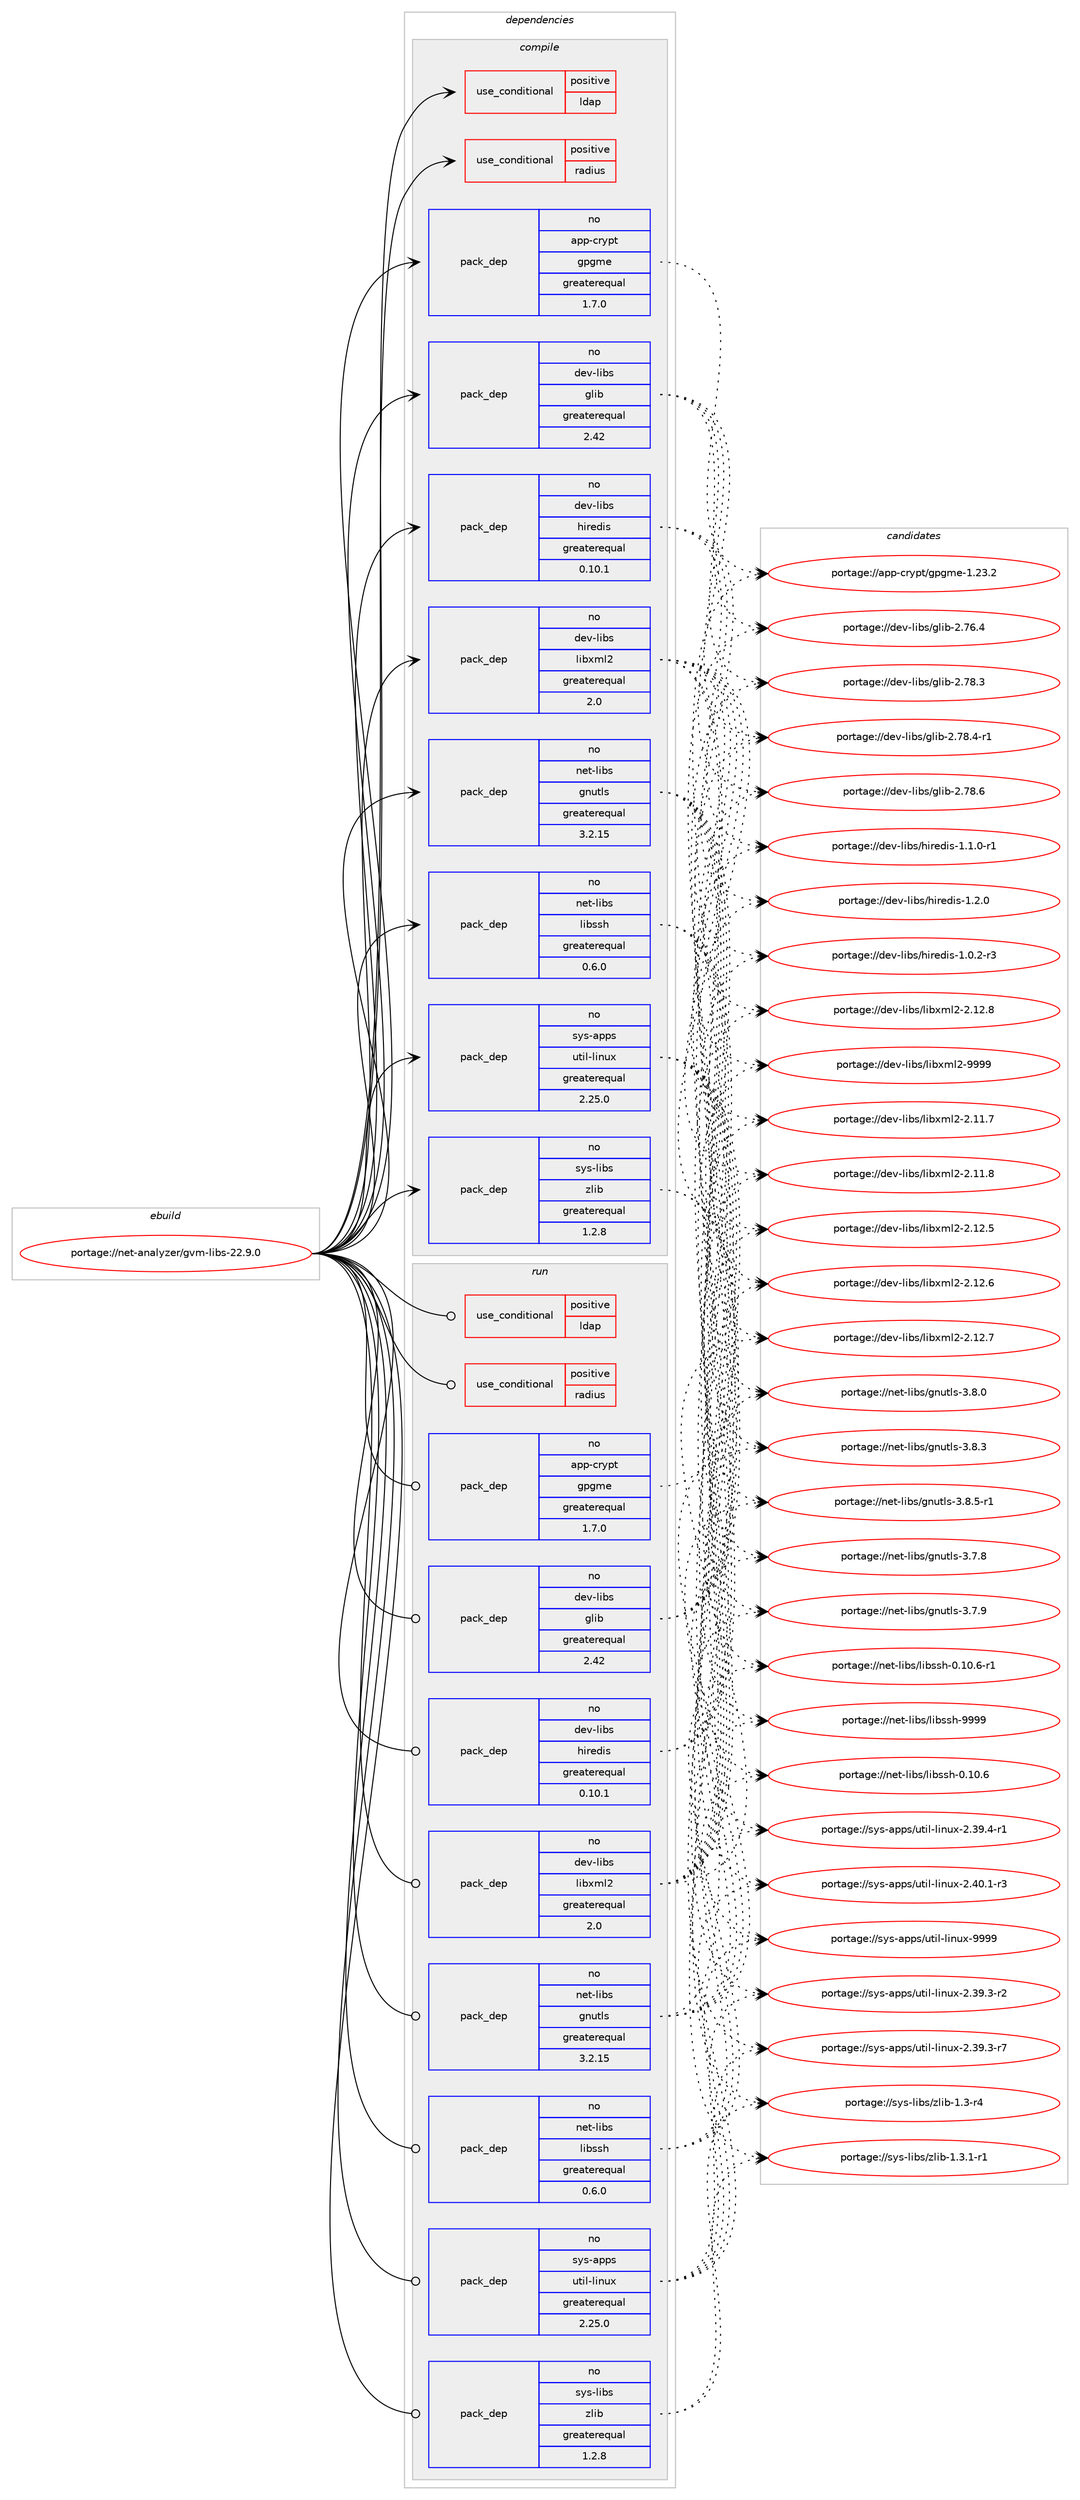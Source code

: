 digraph prolog {

# *************
# Graph options
# *************

newrank=true;
concentrate=true;
compound=true;
graph [rankdir=LR,fontname=Helvetica,fontsize=10,ranksep=1.5];#, ranksep=2.5, nodesep=0.2];
edge  [arrowhead=vee];
node  [fontname=Helvetica,fontsize=10];

# **********
# The ebuild
# **********

subgraph cluster_leftcol {
color=gray;
rank=same;
label=<<i>ebuild</i>>;
id [label="portage://net-analyzer/gvm-libs-22.9.0", color=red, width=4, href="../net-analyzer/gvm-libs-22.9.0.svg"];
}

# ****************
# The dependencies
# ****************

subgraph cluster_midcol {
color=gray;
label=<<i>dependencies</i>>;
subgraph cluster_compile {
fillcolor="#eeeeee";
style=filled;
label=<<i>compile</i>>;
subgraph cond84676 {
dependency173419 [label=<<TABLE BORDER="0" CELLBORDER="1" CELLSPACING="0" CELLPADDING="4"><TR><TD ROWSPAN="3" CELLPADDING="10">use_conditional</TD></TR><TR><TD>positive</TD></TR><TR><TD>ldap</TD></TR></TABLE>>, shape=none, color=red];
# *** BEGIN UNKNOWN DEPENDENCY TYPE (TODO) ***
# dependency173419 -> package_dependency(portage://net-analyzer/gvm-libs-22.9.0,install,no,net-nds,openldap,none,[,,],any_same_slot,[])
# *** END UNKNOWN DEPENDENCY TYPE (TODO) ***

}
id:e -> dependency173419:w [weight=20,style="solid",arrowhead="vee"];
subgraph cond84677 {
dependency173420 [label=<<TABLE BORDER="0" CELLBORDER="1" CELLSPACING="0" CELLPADDING="4"><TR><TD ROWSPAN="3" CELLPADDING="10">use_conditional</TD></TR><TR><TD>positive</TD></TR><TR><TD>radius</TD></TR></TABLE>>, shape=none, color=red];
# *** BEGIN UNKNOWN DEPENDENCY TYPE (TODO) ***
# dependency173420 -> package_dependency(portage://net-analyzer/gvm-libs-22.9.0,install,no,net-dialup,freeradius-client,none,[,,],[],[])
# *** END UNKNOWN DEPENDENCY TYPE (TODO) ***

}
id:e -> dependency173420:w [weight=20,style="solid",arrowhead="vee"];
# *** BEGIN UNKNOWN DEPENDENCY TYPE (TODO) ***
# id -> package_dependency(portage://net-analyzer/gvm-libs-22.9.0,install,no,acct-user,gvm,none,[,,],[],[])
# *** END UNKNOWN DEPENDENCY TYPE (TODO) ***

subgraph pack86247 {
dependency173421 [label=<<TABLE BORDER="0" CELLBORDER="1" CELLSPACING="0" CELLPADDING="4" WIDTH="220"><TR><TD ROWSPAN="6" CELLPADDING="30">pack_dep</TD></TR><TR><TD WIDTH="110">no</TD></TR><TR><TD>app-crypt</TD></TR><TR><TD>gpgme</TD></TR><TR><TD>greaterequal</TD></TR><TR><TD>1.7.0</TD></TR></TABLE>>, shape=none, color=blue];
}
id:e -> dependency173421:w [weight=20,style="solid",arrowhead="vee"];
subgraph pack86248 {
dependency173422 [label=<<TABLE BORDER="0" CELLBORDER="1" CELLSPACING="0" CELLPADDING="4" WIDTH="220"><TR><TD ROWSPAN="6" CELLPADDING="30">pack_dep</TD></TR><TR><TD WIDTH="110">no</TD></TR><TR><TD>dev-libs</TD></TR><TR><TD>glib</TD></TR><TR><TD>greaterequal</TD></TR><TR><TD>2.42</TD></TR></TABLE>>, shape=none, color=blue];
}
id:e -> dependency173422:w [weight=20,style="solid",arrowhead="vee"];
subgraph pack86249 {
dependency173423 [label=<<TABLE BORDER="0" CELLBORDER="1" CELLSPACING="0" CELLPADDING="4" WIDTH="220"><TR><TD ROWSPAN="6" CELLPADDING="30">pack_dep</TD></TR><TR><TD WIDTH="110">no</TD></TR><TR><TD>dev-libs</TD></TR><TR><TD>hiredis</TD></TR><TR><TD>greaterequal</TD></TR><TR><TD>0.10.1</TD></TR></TABLE>>, shape=none, color=blue];
}
id:e -> dependency173423:w [weight=20,style="solid",arrowhead="vee"];
# *** BEGIN UNKNOWN DEPENDENCY TYPE (TODO) ***
# id -> package_dependency(portage://net-analyzer/gvm-libs-22.9.0,install,no,dev-libs,libgcrypt,none,[,,],any_same_slot,[])
# *** END UNKNOWN DEPENDENCY TYPE (TODO) ***

# *** BEGIN UNKNOWN DEPENDENCY TYPE (TODO) ***
# id -> package_dependency(portage://net-analyzer/gvm-libs-22.9.0,install,no,dev-libs,libgpg-error,none,[,,],[],[])
# *** END UNKNOWN DEPENDENCY TYPE (TODO) ***

subgraph pack86250 {
dependency173424 [label=<<TABLE BORDER="0" CELLBORDER="1" CELLSPACING="0" CELLPADDING="4" WIDTH="220"><TR><TD ROWSPAN="6" CELLPADDING="30">pack_dep</TD></TR><TR><TD WIDTH="110">no</TD></TR><TR><TD>dev-libs</TD></TR><TR><TD>libxml2</TD></TR><TR><TD>greaterequal</TD></TR><TR><TD>2.0</TD></TR></TABLE>>, shape=none, color=blue];
}
id:e -> dependency173424:w [weight=20,style="solid",arrowhead="vee"];
subgraph pack86251 {
dependency173425 [label=<<TABLE BORDER="0" CELLBORDER="1" CELLSPACING="0" CELLPADDING="4" WIDTH="220"><TR><TD ROWSPAN="6" CELLPADDING="30">pack_dep</TD></TR><TR><TD WIDTH="110">no</TD></TR><TR><TD>net-libs</TD></TR><TR><TD>gnutls</TD></TR><TR><TD>greaterequal</TD></TR><TR><TD>3.2.15</TD></TR></TABLE>>, shape=none, color=blue];
}
id:e -> dependency173425:w [weight=20,style="solid",arrowhead="vee"];
# *** BEGIN UNKNOWN DEPENDENCY TYPE (TODO) ***
# id -> package_dependency(portage://net-analyzer/gvm-libs-22.9.0,install,no,net-libs,libnet,none,[,,],[slot(1.1)],[])
# *** END UNKNOWN DEPENDENCY TYPE (TODO) ***

# *** BEGIN UNKNOWN DEPENDENCY TYPE (TODO) ***
# id -> package_dependency(portage://net-analyzer/gvm-libs-22.9.0,install,no,net-libs,libpcap,none,[,,],[],[])
# *** END UNKNOWN DEPENDENCY TYPE (TODO) ***

subgraph pack86252 {
dependency173426 [label=<<TABLE BORDER="0" CELLBORDER="1" CELLSPACING="0" CELLPADDING="4" WIDTH="220"><TR><TD ROWSPAN="6" CELLPADDING="30">pack_dep</TD></TR><TR><TD WIDTH="110">no</TD></TR><TR><TD>net-libs</TD></TR><TR><TD>libssh</TD></TR><TR><TD>greaterequal</TD></TR><TR><TD>0.6.0</TD></TR></TABLE>>, shape=none, color=blue];
}
id:e -> dependency173426:w [weight=20,style="solid",arrowhead="vee"];
# *** BEGIN UNKNOWN DEPENDENCY TYPE (TODO) ***
# id -> package_dependency(portage://net-analyzer/gvm-libs-22.9.0,install,no,net-libs,paho-mqtt-c,none,[,,],[slot(1.3)],[])
# *** END UNKNOWN DEPENDENCY TYPE (TODO) ***

subgraph pack86253 {
dependency173427 [label=<<TABLE BORDER="0" CELLBORDER="1" CELLSPACING="0" CELLPADDING="4" WIDTH="220"><TR><TD ROWSPAN="6" CELLPADDING="30">pack_dep</TD></TR><TR><TD WIDTH="110">no</TD></TR><TR><TD>sys-apps</TD></TR><TR><TD>util-linux</TD></TR><TR><TD>greaterequal</TD></TR><TR><TD>2.25.0</TD></TR></TABLE>>, shape=none, color=blue];
}
id:e -> dependency173427:w [weight=20,style="solid",arrowhead="vee"];
# *** BEGIN UNKNOWN DEPENDENCY TYPE (TODO) ***
# id -> package_dependency(portage://net-analyzer/gvm-libs-22.9.0,install,no,sys-libs,libxcrypt,none,[,,],any_same_slot,[])
# *** END UNKNOWN DEPENDENCY TYPE (TODO) ***

subgraph pack86254 {
dependency173428 [label=<<TABLE BORDER="0" CELLBORDER="1" CELLSPACING="0" CELLPADDING="4" WIDTH="220"><TR><TD ROWSPAN="6" CELLPADDING="30">pack_dep</TD></TR><TR><TD WIDTH="110">no</TD></TR><TR><TD>sys-libs</TD></TR><TR><TD>zlib</TD></TR><TR><TD>greaterequal</TD></TR><TR><TD>1.2.8</TD></TR></TABLE>>, shape=none, color=blue];
}
id:e -> dependency173428:w [weight=20,style="solid",arrowhead="vee"];
}
subgraph cluster_compileandrun {
fillcolor="#eeeeee";
style=filled;
label=<<i>compile and run</i>>;
}
subgraph cluster_run {
fillcolor="#eeeeee";
style=filled;
label=<<i>run</i>>;
subgraph cond84678 {
dependency173429 [label=<<TABLE BORDER="0" CELLBORDER="1" CELLSPACING="0" CELLPADDING="4"><TR><TD ROWSPAN="3" CELLPADDING="10">use_conditional</TD></TR><TR><TD>positive</TD></TR><TR><TD>ldap</TD></TR></TABLE>>, shape=none, color=red];
# *** BEGIN UNKNOWN DEPENDENCY TYPE (TODO) ***
# dependency173429 -> package_dependency(portage://net-analyzer/gvm-libs-22.9.0,run,no,net-nds,openldap,none,[,,],any_same_slot,[])
# *** END UNKNOWN DEPENDENCY TYPE (TODO) ***

}
id:e -> dependency173429:w [weight=20,style="solid",arrowhead="odot"];
subgraph cond84679 {
dependency173430 [label=<<TABLE BORDER="0" CELLBORDER="1" CELLSPACING="0" CELLPADDING="4"><TR><TD ROWSPAN="3" CELLPADDING="10">use_conditional</TD></TR><TR><TD>positive</TD></TR><TR><TD>radius</TD></TR></TABLE>>, shape=none, color=red];
# *** BEGIN UNKNOWN DEPENDENCY TYPE (TODO) ***
# dependency173430 -> package_dependency(portage://net-analyzer/gvm-libs-22.9.0,run,no,net-dialup,freeradius-client,none,[,,],[],[])
# *** END UNKNOWN DEPENDENCY TYPE (TODO) ***

}
id:e -> dependency173430:w [weight=20,style="solid",arrowhead="odot"];
# *** BEGIN UNKNOWN DEPENDENCY TYPE (TODO) ***
# id -> package_dependency(portage://net-analyzer/gvm-libs-22.9.0,run,no,acct-user,gvm,none,[,,],[],[])
# *** END UNKNOWN DEPENDENCY TYPE (TODO) ***

subgraph pack86255 {
dependency173431 [label=<<TABLE BORDER="0" CELLBORDER="1" CELLSPACING="0" CELLPADDING="4" WIDTH="220"><TR><TD ROWSPAN="6" CELLPADDING="30">pack_dep</TD></TR><TR><TD WIDTH="110">no</TD></TR><TR><TD>app-crypt</TD></TR><TR><TD>gpgme</TD></TR><TR><TD>greaterequal</TD></TR><TR><TD>1.7.0</TD></TR></TABLE>>, shape=none, color=blue];
}
id:e -> dependency173431:w [weight=20,style="solid",arrowhead="odot"];
subgraph pack86256 {
dependency173432 [label=<<TABLE BORDER="0" CELLBORDER="1" CELLSPACING="0" CELLPADDING="4" WIDTH="220"><TR><TD ROWSPAN="6" CELLPADDING="30">pack_dep</TD></TR><TR><TD WIDTH="110">no</TD></TR><TR><TD>dev-libs</TD></TR><TR><TD>glib</TD></TR><TR><TD>greaterequal</TD></TR><TR><TD>2.42</TD></TR></TABLE>>, shape=none, color=blue];
}
id:e -> dependency173432:w [weight=20,style="solid",arrowhead="odot"];
subgraph pack86257 {
dependency173433 [label=<<TABLE BORDER="0" CELLBORDER="1" CELLSPACING="0" CELLPADDING="4" WIDTH="220"><TR><TD ROWSPAN="6" CELLPADDING="30">pack_dep</TD></TR><TR><TD WIDTH="110">no</TD></TR><TR><TD>dev-libs</TD></TR><TR><TD>hiredis</TD></TR><TR><TD>greaterequal</TD></TR><TR><TD>0.10.1</TD></TR></TABLE>>, shape=none, color=blue];
}
id:e -> dependency173433:w [weight=20,style="solid",arrowhead="odot"];
# *** BEGIN UNKNOWN DEPENDENCY TYPE (TODO) ***
# id -> package_dependency(portage://net-analyzer/gvm-libs-22.9.0,run,no,dev-libs,libgcrypt,none,[,,],any_same_slot,[])
# *** END UNKNOWN DEPENDENCY TYPE (TODO) ***

# *** BEGIN UNKNOWN DEPENDENCY TYPE (TODO) ***
# id -> package_dependency(portage://net-analyzer/gvm-libs-22.9.0,run,no,dev-libs,libgpg-error,none,[,,],[],[])
# *** END UNKNOWN DEPENDENCY TYPE (TODO) ***

subgraph pack86258 {
dependency173434 [label=<<TABLE BORDER="0" CELLBORDER="1" CELLSPACING="0" CELLPADDING="4" WIDTH="220"><TR><TD ROWSPAN="6" CELLPADDING="30">pack_dep</TD></TR><TR><TD WIDTH="110">no</TD></TR><TR><TD>dev-libs</TD></TR><TR><TD>libxml2</TD></TR><TR><TD>greaterequal</TD></TR><TR><TD>2.0</TD></TR></TABLE>>, shape=none, color=blue];
}
id:e -> dependency173434:w [weight=20,style="solid",arrowhead="odot"];
subgraph pack86259 {
dependency173435 [label=<<TABLE BORDER="0" CELLBORDER="1" CELLSPACING="0" CELLPADDING="4" WIDTH="220"><TR><TD ROWSPAN="6" CELLPADDING="30">pack_dep</TD></TR><TR><TD WIDTH="110">no</TD></TR><TR><TD>net-libs</TD></TR><TR><TD>gnutls</TD></TR><TR><TD>greaterequal</TD></TR><TR><TD>3.2.15</TD></TR></TABLE>>, shape=none, color=blue];
}
id:e -> dependency173435:w [weight=20,style="solid",arrowhead="odot"];
# *** BEGIN UNKNOWN DEPENDENCY TYPE (TODO) ***
# id -> package_dependency(portage://net-analyzer/gvm-libs-22.9.0,run,no,net-libs,libnet,none,[,,],[slot(1.1)],[])
# *** END UNKNOWN DEPENDENCY TYPE (TODO) ***

# *** BEGIN UNKNOWN DEPENDENCY TYPE (TODO) ***
# id -> package_dependency(portage://net-analyzer/gvm-libs-22.9.0,run,no,net-libs,libpcap,none,[,,],[],[])
# *** END UNKNOWN DEPENDENCY TYPE (TODO) ***

subgraph pack86260 {
dependency173436 [label=<<TABLE BORDER="0" CELLBORDER="1" CELLSPACING="0" CELLPADDING="4" WIDTH="220"><TR><TD ROWSPAN="6" CELLPADDING="30">pack_dep</TD></TR><TR><TD WIDTH="110">no</TD></TR><TR><TD>net-libs</TD></TR><TR><TD>libssh</TD></TR><TR><TD>greaterequal</TD></TR><TR><TD>0.6.0</TD></TR></TABLE>>, shape=none, color=blue];
}
id:e -> dependency173436:w [weight=20,style="solid",arrowhead="odot"];
# *** BEGIN UNKNOWN DEPENDENCY TYPE (TODO) ***
# id -> package_dependency(portage://net-analyzer/gvm-libs-22.9.0,run,no,net-libs,paho-mqtt-c,none,[,,],[slot(1.3)],[])
# *** END UNKNOWN DEPENDENCY TYPE (TODO) ***

subgraph pack86261 {
dependency173437 [label=<<TABLE BORDER="0" CELLBORDER="1" CELLSPACING="0" CELLPADDING="4" WIDTH="220"><TR><TD ROWSPAN="6" CELLPADDING="30">pack_dep</TD></TR><TR><TD WIDTH="110">no</TD></TR><TR><TD>sys-apps</TD></TR><TR><TD>util-linux</TD></TR><TR><TD>greaterequal</TD></TR><TR><TD>2.25.0</TD></TR></TABLE>>, shape=none, color=blue];
}
id:e -> dependency173437:w [weight=20,style="solid",arrowhead="odot"];
# *** BEGIN UNKNOWN DEPENDENCY TYPE (TODO) ***
# id -> package_dependency(portage://net-analyzer/gvm-libs-22.9.0,run,no,sys-libs,libxcrypt,none,[,,],any_same_slot,[])
# *** END UNKNOWN DEPENDENCY TYPE (TODO) ***

subgraph pack86262 {
dependency173438 [label=<<TABLE BORDER="0" CELLBORDER="1" CELLSPACING="0" CELLPADDING="4" WIDTH="220"><TR><TD ROWSPAN="6" CELLPADDING="30">pack_dep</TD></TR><TR><TD WIDTH="110">no</TD></TR><TR><TD>sys-libs</TD></TR><TR><TD>zlib</TD></TR><TR><TD>greaterequal</TD></TR><TR><TD>1.2.8</TD></TR></TABLE>>, shape=none, color=blue];
}
id:e -> dependency173438:w [weight=20,style="solid",arrowhead="odot"];
}
}

# **************
# The candidates
# **************

subgraph cluster_choices {
rank=same;
color=gray;
label=<<i>candidates</i>>;

subgraph choice86247 {
color=black;
nodesep=1;
choice9711211245991141211121164710311210310910145494650514650 [label="portage://app-crypt/gpgme-1.23.2", color=red, width=4,href="../app-crypt/gpgme-1.23.2.svg"];
dependency173421:e -> choice9711211245991141211121164710311210310910145494650514650:w [style=dotted,weight="100"];
}
subgraph choice86248 {
color=black;
nodesep=1;
choice1001011184510810598115471031081059845504655544652 [label="portage://dev-libs/glib-2.76.4", color=red, width=4,href="../dev-libs/glib-2.76.4.svg"];
choice1001011184510810598115471031081059845504655564651 [label="portage://dev-libs/glib-2.78.3", color=red, width=4,href="../dev-libs/glib-2.78.3.svg"];
choice10010111845108105981154710310810598455046555646524511449 [label="portage://dev-libs/glib-2.78.4-r1", color=red, width=4,href="../dev-libs/glib-2.78.4-r1.svg"];
choice1001011184510810598115471031081059845504655564654 [label="portage://dev-libs/glib-2.78.6", color=red, width=4,href="../dev-libs/glib-2.78.6.svg"];
dependency173422:e -> choice1001011184510810598115471031081059845504655544652:w [style=dotted,weight="100"];
dependency173422:e -> choice1001011184510810598115471031081059845504655564651:w [style=dotted,weight="100"];
dependency173422:e -> choice10010111845108105981154710310810598455046555646524511449:w [style=dotted,weight="100"];
dependency173422:e -> choice1001011184510810598115471031081059845504655564654:w [style=dotted,weight="100"];
}
subgraph choice86249 {
color=black;
nodesep=1;
choice1001011184510810598115471041051141011001051154549464846504511451 [label="portage://dev-libs/hiredis-1.0.2-r3", color=red, width=4,href="../dev-libs/hiredis-1.0.2-r3.svg"];
choice1001011184510810598115471041051141011001051154549464946484511449 [label="portage://dev-libs/hiredis-1.1.0-r1", color=red, width=4,href="../dev-libs/hiredis-1.1.0-r1.svg"];
choice100101118451081059811547104105114101100105115454946504648 [label="portage://dev-libs/hiredis-1.2.0", color=red, width=4,href="../dev-libs/hiredis-1.2.0.svg"];
dependency173423:e -> choice1001011184510810598115471041051141011001051154549464846504511451:w [style=dotted,weight="100"];
dependency173423:e -> choice1001011184510810598115471041051141011001051154549464946484511449:w [style=dotted,weight="100"];
dependency173423:e -> choice100101118451081059811547104105114101100105115454946504648:w [style=dotted,weight="100"];
}
subgraph choice86250 {
color=black;
nodesep=1;
choice100101118451081059811547108105981201091085045504649494655 [label="portage://dev-libs/libxml2-2.11.7", color=red, width=4,href="../dev-libs/libxml2-2.11.7.svg"];
choice100101118451081059811547108105981201091085045504649494656 [label="portage://dev-libs/libxml2-2.11.8", color=red, width=4,href="../dev-libs/libxml2-2.11.8.svg"];
choice100101118451081059811547108105981201091085045504649504653 [label="portage://dev-libs/libxml2-2.12.5", color=red, width=4,href="../dev-libs/libxml2-2.12.5.svg"];
choice100101118451081059811547108105981201091085045504649504654 [label="portage://dev-libs/libxml2-2.12.6", color=red, width=4,href="../dev-libs/libxml2-2.12.6.svg"];
choice100101118451081059811547108105981201091085045504649504655 [label="portage://dev-libs/libxml2-2.12.7", color=red, width=4,href="../dev-libs/libxml2-2.12.7.svg"];
choice100101118451081059811547108105981201091085045504649504656 [label="portage://dev-libs/libxml2-2.12.8", color=red, width=4,href="../dev-libs/libxml2-2.12.8.svg"];
choice10010111845108105981154710810598120109108504557575757 [label="portage://dev-libs/libxml2-9999", color=red, width=4,href="../dev-libs/libxml2-9999.svg"];
dependency173424:e -> choice100101118451081059811547108105981201091085045504649494655:w [style=dotted,weight="100"];
dependency173424:e -> choice100101118451081059811547108105981201091085045504649494656:w [style=dotted,weight="100"];
dependency173424:e -> choice100101118451081059811547108105981201091085045504649504653:w [style=dotted,weight="100"];
dependency173424:e -> choice100101118451081059811547108105981201091085045504649504654:w [style=dotted,weight="100"];
dependency173424:e -> choice100101118451081059811547108105981201091085045504649504655:w [style=dotted,weight="100"];
dependency173424:e -> choice100101118451081059811547108105981201091085045504649504656:w [style=dotted,weight="100"];
dependency173424:e -> choice10010111845108105981154710810598120109108504557575757:w [style=dotted,weight="100"];
}
subgraph choice86251 {
color=black;
nodesep=1;
choice110101116451081059811547103110117116108115455146554656 [label="portage://net-libs/gnutls-3.7.8", color=red, width=4,href="../net-libs/gnutls-3.7.8.svg"];
choice110101116451081059811547103110117116108115455146554657 [label="portage://net-libs/gnutls-3.7.9", color=red, width=4,href="../net-libs/gnutls-3.7.9.svg"];
choice110101116451081059811547103110117116108115455146564648 [label="portage://net-libs/gnutls-3.8.0", color=red, width=4,href="../net-libs/gnutls-3.8.0.svg"];
choice110101116451081059811547103110117116108115455146564651 [label="portage://net-libs/gnutls-3.8.3", color=red, width=4,href="../net-libs/gnutls-3.8.3.svg"];
choice1101011164510810598115471031101171161081154551465646534511449 [label="portage://net-libs/gnutls-3.8.5-r1", color=red, width=4,href="../net-libs/gnutls-3.8.5-r1.svg"];
dependency173425:e -> choice110101116451081059811547103110117116108115455146554656:w [style=dotted,weight="100"];
dependency173425:e -> choice110101116451081059811547103110117116108115455146554657:w [style=dotted,weight="100"];
dependency173425:e -> choice110101116451081059811547103110117116108115455146564648:w [style=dotted,weight="100"];
dependency173425:e -> choice110101116451081059811547103110117116108115455146564651:w [style=dotted,weight="100"];
dependency173425:e -> choice1101011164510810598115471031101171161081154551465646534511449:w [style=dotted,weight="100"];
}
subgraph choice86252 {
color=black;
nodesep=1;
choice1101011164510810598115471081059811511510445484649484654 [label="portage://net-libs/libssh-0.10.6", color=red, width=4,href="../net-libs/libssh-0.10.6.svg"];
choice11010111645108105981154710810598115115104454846494846544511449 [label="portage://net-libs/libssh-0.10.6-r1", color=red, width=4,href="../net-libs/libssh-0.10.6-r1.svg"];
choice110101116451081059811547108105981151151044557575757 [label="portage://net-libs/libssh-9999", color=red, width=4,href="../net-libs/libssh-9999.svg"];
dependency173426:e -> choice1101011164510810598115471081059811511510445484649484654:w [style=dotted,weight="100"];
dependency173426:e -> choice11010111645108105981154710810598115115104454846494846544511449:w [style=dotted,weight="100"];
dependency173426:e -> choice110101116451081059811547108105981151151044557575757:w [style=dotted,weight="100"];
}
subgraph choice86253 {
color=black;
nodesep=1;
choice11512111545971121121154711711610510845108105110117120455046515746514511450 [label="portage://sys-apps/util-linux-2.39.3-r2", color=red, width=4,href="../sys-apps/util-linux-2.39.3-r2.svg"];
choice11512111545971121121154711711610510845108105110117120455046515746514511455 [label="portage://sys-apps/util-linux-2.39.3-r7", color=red, width=4,href="../sys-apps/util-linux-2.39.3-r7.svg"];
choice11512111545971121121154711711610510845108105110117120455046515746524511449 [label="portage://sys-apps/util-linux-2.39.4-r1", color=red, width=4,href="../sys-apps/util-linux-2.39.4-r1.svg"];
choice11512111545971121121154711711610510845108105110117120455046524846494511451 [label="portage://sys-apps/util-linux-2.40.1-r3", color=red, width=4,href="../sys-apps/util-linux-2.40.1-r3.svg"];
choice115121115459711211211547117116105108451081051101171204557575757 [label="portage://sys-apps/util-linux-9999", color=red, width=4,href="../sys-apps/util-linux-9999.svg"];
dependency173427:e -> choice11512111545971121121154711711610510845108105110117120455046515746514511450:w [style=dotted,weight="100"];
dependency173427:e -> choice11512111545971121121154711711610510845108105110117120455046515746514511455:w [style=dotted,weight="100"];
dependency173427:e -> choice11512111545971121121154711711610510845108105110117120455046515746524511449:w [style=dotted,weight="100"];
dependency173427:e -> choice11512111545971121121154711711610510845108105110117120455046524846494511451:w [style=dotted,weight="100"];
dependency173427:e -> choice115121115459711211211547117116105108451081051101171204557575757:w [style=dotted,weight="100"];
}
subgraph choice86254 {
color=black;
nodesep=1;
choice11512111545108105981154712210810598454946514511452 [label="portage://sys-libs/zlib-1.3-r4", color=red, width=4,href="../sys-libs/zlib-1.3-r4.svg"];
choice115121115451081059811547122108105984549465146494511449 [label="portage://sys-libs/zlib-1.3.1-r1", color=red, width=4,href="../sys-libs/zlib-1.3.1-r1.svg"];
dependency173428:e -> choice11512111545108105981154712210810598454946514511452:w [style=dotted,weight="100"];
dependency173428:e -> choice115121115451081059811547122108105984549465146494511449:w [style=dotted,weight="100"];
}
subgraph choice86255 {
color=black;
nodesep=1;
choice9711211245991141211121164710311210310910145494650514650 [label="portage://app-crypt/gpgme-1.23.2", color=red, width=4,href="../app-crypt/gpgme-1.23.2.svg"];
dependency173431:e -> choice9711211245991141211121164710311210310910145494650514650:w [style=dotted,weight="100"];
}
subgraph choice86256 {
color=black;
nodesep=1;
choice1001011184510810598115471031081059845504655544652 [label="portage://dev-libs/glib-2.76.4", color=red, width=4,href="../dev-libs/glib-2.76.4.svg"];
choice1001011184510810598115471031081059845504655564651 [label="portage://dev-libs/glib-2.78.3", color=red, width=4,href="../dev-libs/glib-2.78.3.svg"];
choice10010111845108105981154710310810598455046555646524511449 [label="portage://dev-libs/glib-2.78.4-r1", color=red, width=4,href="../dev-libs/glib-2.78.4-r1.svg"];
choice1001011184510810598115471031081059845504655564654 [label="portage://dev-libs/glib-2.78.6", color=red, width=4,href="../dev-libs/glib-2.78.6.svg"];
dependency173432:e -> choice1001011184510810598115471031081059845504655544652:w [style=dotted,weight="100"];
dependency173432:e -> choice1001011184510810598115471031081059845504655564651:w [style=dotted,weight="100"];
dependency173432:e -> choice10010111845108105981154710310810598455046555646524511449:w [style=dotted,weight="100"];
dependency173432:e -> choice1001011184510810598115471031081059845504655564654:w [style=dotted,weight="100"];
}
subgraph choice86257 {
color=black;
nodesep=1;
choice1001011184510810598115471041051141011001051154549464846504511451 [label="portage://dev-libs/hiredis-1.0.2-r3", color=red, width=4,href="../dev-libs/hiredis-1.0.2-r3.svg"];
choice1001011184510810598115471041051141011001051154549464946484511449 [label="portage://dev-libs/hiredis-1.1.0-r1", color=red, width=4,href="../dev-libs/hiredis-1.1.0-r1.svg"];
choice100101118451081059811547104105114101100105115454946504648 [label="portage://dev-libs/hiredis-1.2.0", color=red, width=4,href="../dev-libs/hiredis-1.2.0.svg"];
dependency173433:e -> choice1001011184510810598115471041051141011001051154549464846504511451:w [style=dotted,weight="100"];
dependency173433:e -> choice1001011184510810598115471041051141011001051154549464946484511449:w [style=dotted,weight="100"];
dependency173433:e -> choice100101118451081059811547104105114101100105115454946504648:w [style=dotted,weight="100"];
}
subgraph choice86258 {
color=black;
nodesep=1;
choice100101118451081059811547108105981201091085045504649494655 [label="portage://dev-libs/libxml2-2.11.7", color=red, width=4,href="../dev-libs/libxml2-2.11.7.svg"];
choice100101118451081059811547108105981201091085045504649494656 [label="portage://dev-libs/libxml2-2.11.8", color=red, width=4,href="../dev-libs/libxml2-2.11.8.svg"];
choice100101118451081059811547108105981201091085045504649504653 [label="portage://dev-libs/libxml2-2.12.5", color=red, width=4,href="../dev-libs/libxml2-2.12.5.svg"];
choice100101118451081059811547108105981201091085045504649504654 [label="portage://dev-libs/libxml2-2.12.6", color=red, width=4,href="../dev-libs/libxml2-2.12.6.svg"];
choice100101118451081059811547108105981201091085045504649504655 [label="portage://dev-libs/libxml2-2.12.7", color=red, width=4,href="../dev-libs/libxml2-2.12.7.svg"];
choice100101118451081059811547108105981201091085045504649504656 [label="portage://dev-libs/libxml2-2.12.8", color=red, width=4,href="../dev-libs/libxml2-2.12.8.svg"];
choice10010111845108105981154710810598120109108504557575757 [label="portage://dev-libs/libxml2-9999", color=red, width=4,href="../dev-libs/libxml2-9999.svg"];
dependency173434:e -> choice100101118451081059811547108105981201091085045504649494655:w [style=dotted,weight="100"];
dependency173434:e -> choice100101118451081059811547108105981201091085045504649494656:w [style=dotted,weight="100"];
dependency173434:e -> choice100101118451081059811547108105981201091085045504649504653:w [style=dotted,weight="100"];
dependency173434:e -> choice100101118451081059811547108105981201091085045504649504654:w [style=dotted,weight="100"];
dependency173434:e -> choice100101118451081059811547108105981201091085045504649504655:w [style=dotted,weight="100"];
dependency173434:e -> choice100101118451081059811547108105981201091085045504649504656:w [style=dotted,weight="100"];
dependency173434:e -> choice10010111845108105981154710810598120109108504557575757:w [style=dotted,weight="100"];
}
subgraph choice86259 {
color=black;
nodesep=1;
choice110101116451081059811547103110117116108115455146554656 [label="portage://net-libs/gnutls-3.7.8", color=red, width=4,href="../net-libs/gnutls-3.7.8.svg"];
choice110101116451081059811547103110117116108115455146554657 [label="portage://net-libs/gnutls-3.7.9", color=red, width=4,href="../net-libs/gnutls-3.7.9.svg"];
choice110101116451081059811547103110117116108115455146564648 [label="portage://net-libs/gnutls-3.8.0", color=red, width=4,href="../net-libs/gnutls-3.8.0.svg"];
choice110101116451081059811547103110117116108115455146564651 [label="portage://net-libs/gnutls-3.8.3", color=red, width=4,href="../net-libs/gnutls-3.8.3.svg"];
choice1101011164510810598115471031101171161081154551465646534511449 [label="portage://net-libs/gnutls-3.8.5-r1", color=red, width=4,href="../net-libs/gnutls-3.8.5-r1.svg"];
dependency173435:e -> choice110101116451081059811547103110117116108115455146554656:w [style=dotted,weight="100"];
dependency173435:e -> choice110101116451081059811547103110117116108115455146554657:w [style=dotted,weight="100"];
dependency173435:e -> choice110101116451081059811547103110117116108115455146564648:w [style=dotted,weight="100"];
dependency173435:e -> choice110101116451081059811547103110117116108115455146564651:w [style=dotted,weight="100"];
dependency173435:e -> choice1101011164510810598115471031101171161081154551465646534511449:w [style=dotted,weight="100"];
}
subgraph choice86260 {
color=black;
nodesep=1;
choice1101011164510810598115471081059811511510445484649484654 [label="portage://net-libs/libssh-0.10.6", color=red, width=4,href="../net-libs/libssh-0.10.6.svg"];
choice11010111645108105981154710810598115115104454846494846544511449 [label="portage://net-libs/libssh-0.10.6-r1", color=red, width=4,href="../net-libs/libssh-0.10.6-r1.svg"];
choice110101116451081059811547108105981151151044557575757 [label="portage://net-libs/libssh-9999", color=red, width=4,href="../net-libs/libssh-9999.svg"];
dependency173436:e -> choice1101011164510810598115471081059811511510445484649484654:w [style=dotted,weight="100"];
dependency173436:e -> choice11010111645108105981154710810598115115104454846494846544511449:w [style=dotted,weight="100"];
dependency173436:e -> choice110101116451081059811547108105981151151044557575757:w [style=dotted,weight="100"];
}
subgraph choice86261 {
color=black;
nodesep=1;
choice11512111545971121121154711711610510845108105110117120455046515746514511450 [label="portage://sys-apps/util-linux-2.39.3-r2", color=red, width=4,href="../sys-apps/util-linux-2.39.3-r2.svg"];
choice11512111545971121121154711711610510845108105110117120455046515746514511455 [label="portage://sys-apps/util-linux-2.39.3-r7", color=red, width=4,href="../sys-apps/util-linux-2.39.3-r7.svg"];
choice11512111545971121121154711711610510845108105110117120455046515746524511449 [label="portage://sys-apps/util-linux-2.39.4-r1", color=red, width=4,href="../sys-apps/util-linux-2.39.4-r1.svg"];
choice11512111545971121121154711711610510845108105110117120455046524846494511451 [label="portage://sys-apps/util-linux-2.40.1-r3", color=red, width=4,href="../sys-apps/util-linux-2.40.1-r3.svg"];
choice115121115459711211211547117116105108451081051101171204557575757 [label="portage://sys-apps/util-linux-9999", color=red, width=4,href="../sys-apps/util-linux-9999.svg"];
dependency173437:e -> choice11512111545971121121154711711610510845108105110117120455046515746514511450:w [style=dotted,weight="100"];
dependency173437:e -> choice11512111545971121121154711711610510845108105110117120455046515746514511455:w [style=dotted,weight="100"];
dependency173437:e -> choice11512111545971121121154711711610510845108105110117120455046515746524511449:w [style=dotted,weight="100"];
dependency173437:e -> choice11512111545971121121154711711610510845108105110117120455046524846494511451:w [style=dotted,weight="100"];
dependency173437:e -> choice115121115459711211211547117116105108451081051101171204557575757:w [style=dotted,weight="100"];
}
subgraph choice86262 {
color=black;
nodesep=1;
choice11512111545108105981154712210810598454946514511452 [label="portage://sys-libs/zlib-1.3-r4", color=red, width=4,href="../sys-libs/zlib-1.3-r4.svg"];
choice115121115451081059811547122108105984549465146494511449 [label="portage://sys-libs/zlib-1.3.1-r1", color=red, width=4,href="../sys-libs/zlib-1.3.1-r1.svg"];
dependency173438:e -> choice11512111545108105981154712210810598454946514511452:w [style=dotted,weight="100"];
dependency173438:e -> choice115121115451081059811547122108105984549465146494511449:w [style=dotted,weight="100"];
}
}

}

